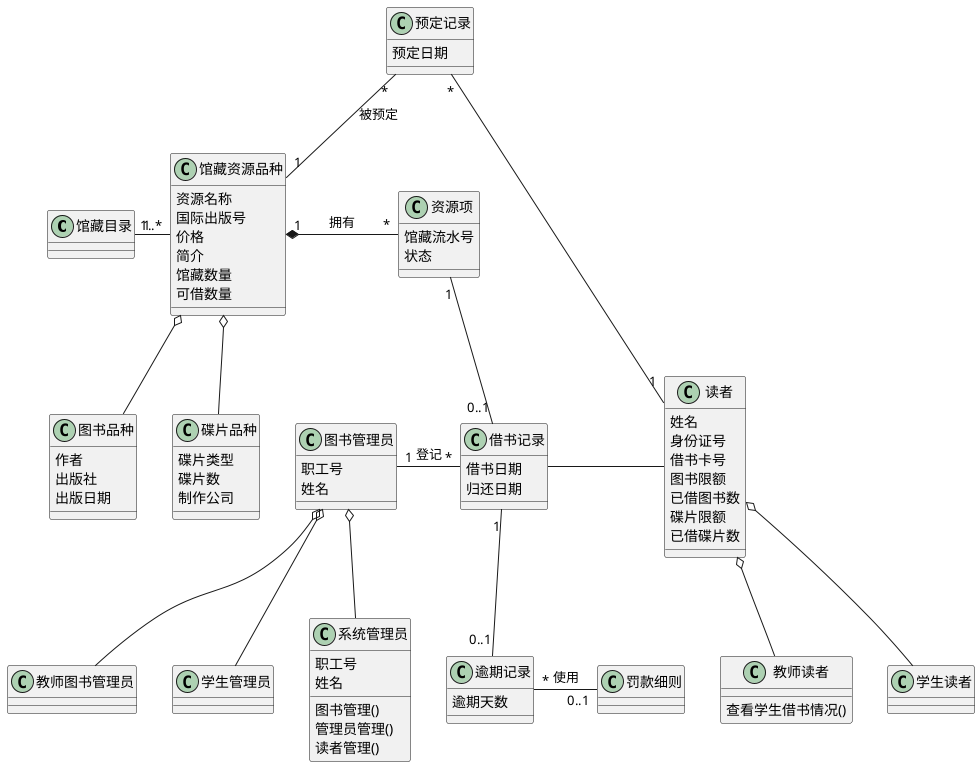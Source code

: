      @startuml
     class 馆藏目录{

     }
     class 馆藏资源品种{
         资源名称
         国际出版号
         价格
         简介
         馆藏数量
         可借数量
     }
     class 碟片品种{
         碟片类型
         碟片数
         制作公司
     }
     class 图书品种{
         作者
         出版社
         出版日期
     }
     class 预定记录{
         预定日期
     }
     class 资源项{
         馆藏流水号
         状态
     }
     class 借书记录{
         借书日期
         归还日期
     }
     class 读者{
         姓名
         身份证号
         借书卡号
         图书限额
         已借图书数
         碟片限额
         已借碟片数
     }
     class 教师读者{
         查看学生借书情况()
     }
     class 学生读者{
     }
     class 图书管理员{
         职工号
         姓名
     }
     class 教师图书管理员{

     }
     class 学生管理员{
     }
     class 逾期记录{
         逾期天数
     }
     class 罚款细则{
     }
     class 系统管理员{
         职工号
         姓名
         图书管理()
         管理员管理()
         读者管理()
     }
        馆藏目录 "1" --right"1..*" 馆藏资源品种
        馆藏资源品种 "1" --up "*" 预定记录:被预定
        预定记录 "*" --down "1" 读者
        馆藏资源品种 "1"*--right "*"资源项:拥有
        馆藏资源品种 o--down 碟片品种
        馆藏资源品种 o--down 图书品种
        资源项 "1"--down "0..1"借书记录
        读者 --left 借书记录
        图书管理员 "1"--right"*" 借书记录:登记
        借书记录 "1"--down "0..1" 逾期记录
        逾期记录 "*"--right"0..1" 罚款细则:使用
        读者 o-- 学生读者
        读者 o-- 教师读者
        图书管理员 o-- 教师图书管理员
        图书管理员 o-- 学生管理员
        图书管理员 o-- 系统管理员
     @enduml